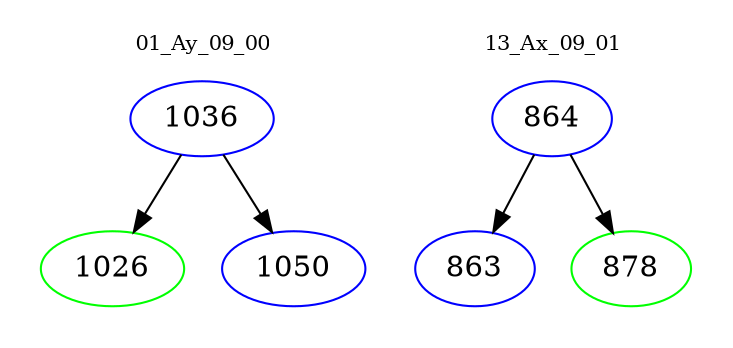 digraph{
subgraph cluster_0 {
color = white
label = "01_Ay_09_00";
fontsize=10;
T0_1036 [label="1036", color="blue"]
T0_1036 -> T0_1026 [color="black"]
T0_1026 [label="1026", color="green"]
T0_1036 -> T0_1050 [color="black"]
T0_1050 [label="1050", color="blue"]
}
subgraph cluster_1 {
color = white
label = "13_Ax_09_01";
fontsize=10;
T1_864 [label="864", color="blue"]
T1_864 -> T1_863 [color="black"]
T1_863 [label="863", color="blue"]
T1_864 -> T1_878 [color="black"]
T1_878 [label="878", color="green"]
}
}
